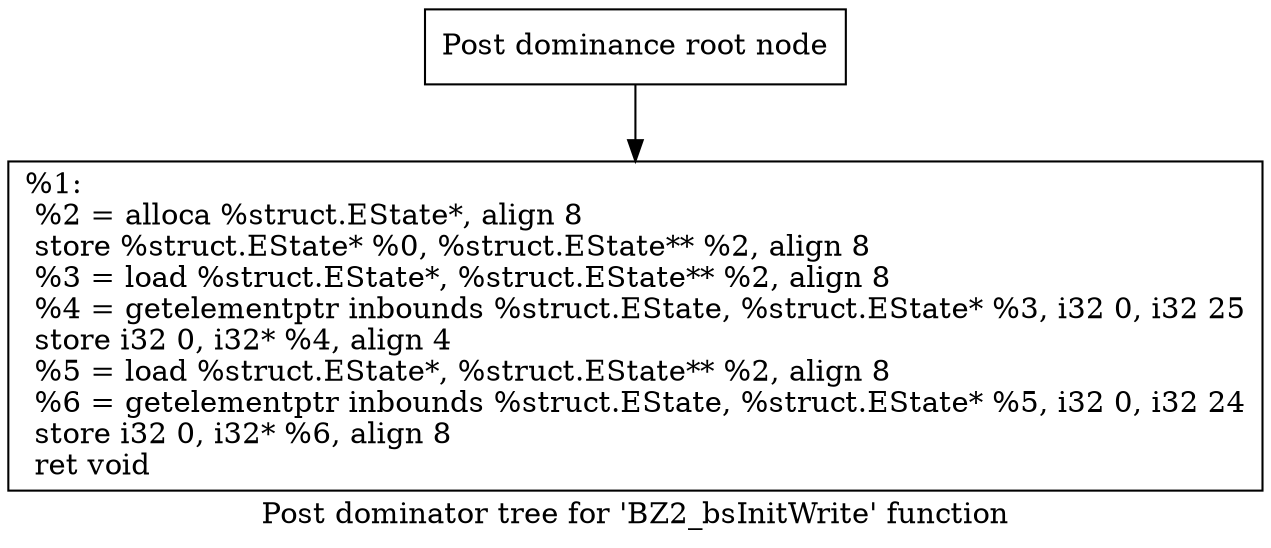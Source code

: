 digraph "Post dominator tree for 'BZ2_bsInitWrite' function" {
	label="Post dominator tree for 'BZ2_bsInitWrite' function";

	Node0x138a810 [shape=record,label="{Post dominance root node}"];
	Node0x138a810 -> Node0x154c3e0;
	Node0x154c3e0 [shape=record,label="{%1:\l  %2 = alloca %struct.EState*, align 8\l  store %struct.EState* %0, %struct.EState** %2, align 8\l  %3 = load %struct.EState*, %struct.EState** %2, align 8\l  %4 = getelementptr inbounds %struct.EState, %struct.EState* %3, i32 0, i32 25\l  store i32 0, i32* %4, align 4\l  %5 = load %struct.EState*, %struct.EState** %2, align 8\l  %6 = getelementptr inbounds %struct.EState, %struct.EState* %5, i32 0, i32 24\l  store i32 0, i32* %6, align 8\l  ret void\l}"];
}
